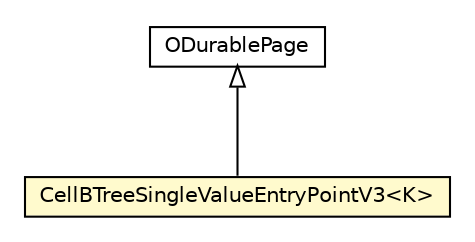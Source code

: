 #!/usr/local/bin/dot
#
# Class diagram 
# Generated by UMLGraph version R5_6-24-gf6e263 (http://www.umlgraph.org/)
#

digraph G {
	edge [fontname="Helvetica",fontsize=10,labelfontname="Helvetica",labelfontsize=10];
	node [fontname="Helvetica",fontsize=10,shape=plaintext];
	nodesep=0.25;
	ranksep=0.5;
	// com.orientechnologies.orient.core.storage.impl.local.paginated.base.ODurablePage
	c973055 [label=<<table title="com.orientechnologies.orient.core.storage.impl.local.paginated.base.ODurablePage" border="0" cellborder="1" cellspacing="0" cellpadding="2" port="p" href="../../../../impl/local/paginated/base/ODurablePage.html">
		<tr><td><table border="0" cellspacing="0" cellpadding="1">
<tr><td align="center" balign="center"> ODurablePage </td></tr>
		</table></td></tr>
		</table>>, URL="../../../../impl/local/paginated/base/ODurablePage.html", fontname="Helvetica", fontcolor="black", fontsize=10.0];
	// com.orientechnologies.orient.core.storage.index.sbtree.singlevalue.v3.CellBTreeSingleValueEntryPointV3<K>
	c973136 [label=<<table title="com.orientechnologies.orient.core.storage.index.sbtree.singlevalue.v3.CellBTreeSingleValueEntryPointV3" border="0" cellborder="1" cellspacing="0" cellpadding="2" port="p" bgcolor="lemonChiffon" href="./CellBTreeSingleValueEntryPointV3.html">
		<tr><td><table border="0" cellspacing="0" cellpadding="1">
<tr><td align="center" balign="center"> CellBTreeSingleValueEntryPointV3&lt;K&gt; </td></tr>
		</table></td></tr>
		</table>>, URL="./CellBTreeSingleValueEntryPointV3.html", fontname="Helvetica", fontcolor="black", fontsize=10.0];
	//com.orientechnologies.orient.core.storage.index.sbtree.singlevalue.v3.CellBTreeSingleValueEntryPointV3<K> extends com.orientechnologies.orient.core.storage.impl.local.paginated.base.ODurablePage
	c973055:p -> c973136:p [dir=back,arrowtail=empty];
}

